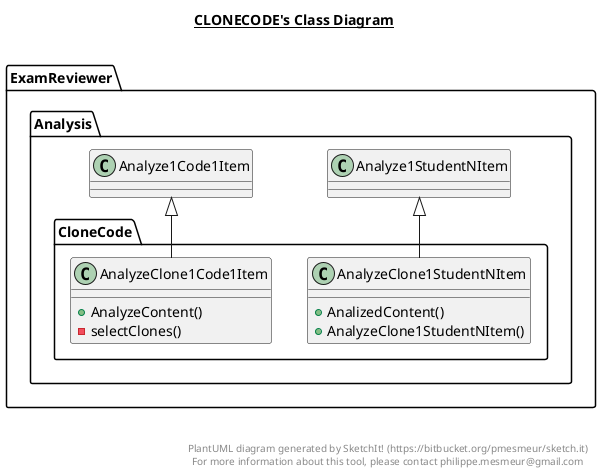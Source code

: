 @startuml

title __CLONECODE's Class Diagram__\n

  namespace ExamReviewer {
    namespace Analysis {
      namespace CloneCode {
        class ExamReviewer.Analysis.CloneCode.AnalyzeClone1Code1Item {
            + AnalyzeContent()
            - selectClones()
        }
      }
    }
  }
  

  namespace ExamReviewer {
    namespace Analysis {
      namespace CloneCode {
        class ExamReviewer.Analysis.CloneCode.AnalyzeClone1StudentNItem {
            + AnalizedContent()
            + AnalyzeClone1StudentNItem()
        }
      }
    }
  }
  

  ExamReviewer.Analysis.CloneCode.AnalyzeClone1Code1Item -up-|> ExamReviewer.Analysis.Analyze1Code1Item
  ExamReviewer.Analysis.CloneCode.AnalyzeClone1StudentNItem -up-|> ExamReviewer.Analysis.Analyze1StudentNItem


right footer


PlantUML diagram generated by SketchIt! (https://bitbucket.org/pmesmeur/sketch.it)
For more information about this tool, please contact philippe.mesmeur@gmail.com
endfooter

@enduml
